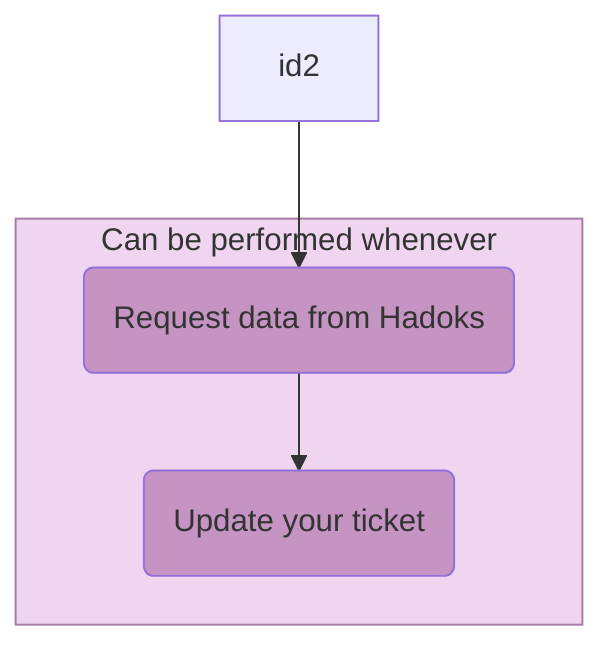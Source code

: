flowchart TD
subgraph external [Can be performed whenever]
    idF1(Request data from Hadoks) --> idF2(Update your ticket)
end

id2 --> idF1

style idF1 fill:#c594c3
style idF2 fill:#c594c3
style external fill:#efd5ef, stroke:#a57ca5
click idF1 "https://elan-dcc.github.io/researchers/hadoks" "hadoks" _blank
click idF2 "https://elanresearch.nl" "ELAN research" _blank
